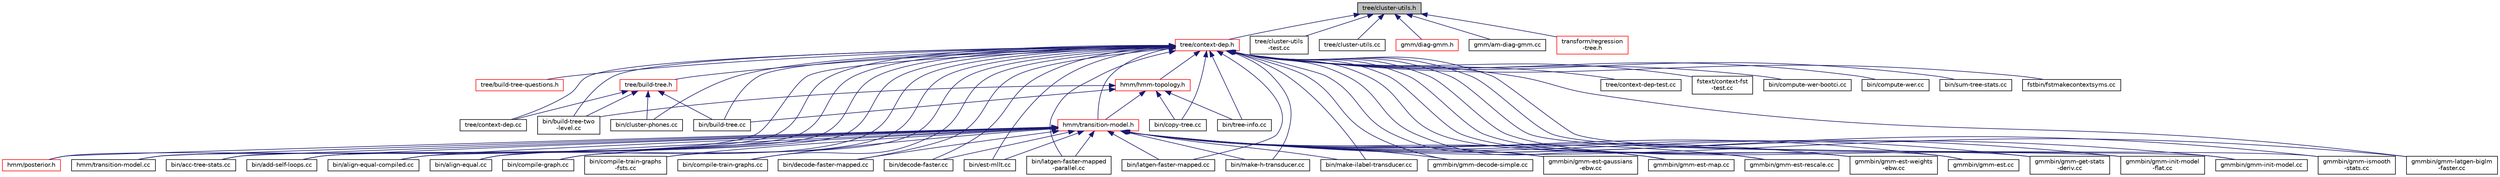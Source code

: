 digraph "tree/cluster-utils.h"
{
  edge [fontname="Helvetica",fontsize="10",labelfontname="Helvetica",labelfontsize="10"];
  node [fontname="Helvetica",fontsize="10",shape=record];
  Node44 [label="tree/cluster-utils.h",height=0.2,width=0.4,color="black", fillcolor="grey75", style="filled", fontcolor="black"];
  Node44 -> Node45 [dir="back",color="midnightblue",fontsize="10",style="solid",fontname="Helvetica"];
  Node45 [label="tree/context-dep.h",height=0.2,width=0.4,color="red", fillcolor="white", style="filled",URL="$context-dep_8h.html"];
  Node45 -> Node46 [dir="back",color="midnightblue",fontsize="10",style="solid",fontname="Helvetica"];
  Node46 [label="tree/build-tree-questions.h",height=0.2,width=0.4,color="red", fillcolor="white", style="filled",URL="$build-tree-questions_8h.html"];
  Node45 -> Node49 [dir="back",color="midnightblue",fontsize="10",style="solid",fontname="Helvetica"];
  Node49 [label="tree/build-tree.h",height=0.2,width=0.4,color="red", fillcolor="white", style="filled",URL="$build-tree_8h.html"];
  Node49 -> Node52 [dir="back",color="midnightblue",fontsize="10",style="solid",fontname="Helvetica"];
  Node52 [label="tree/context-dep.cc",height=0.2,width=0.4,color="black", fillcolor="white", style="filled",URL="$context-dep_8cc.html"];
  Node49 -> Node53 [dir="back",color="midnightblue",fontsize="10",style="solid",fontname="Helvetica"];
  Node53 [label="bin/build-tree-two\l-level.cc",height=0.2,width=0.4,color="black", fillcolor="white", style="filled",URL="$build-tree-two-level_8cc.html"];
  Node49 -> Node54 [dir="back",color="midnightblue",fontsize="10",style="solid",fontname="Helvetica"];
  Node54 [label="bin/build-tree.cc",height=0.2,width=0.4,color="black", fillcolor="white", style="filled",URL="$bin_2build-tree_8cc.html"];
  Node49 -> Node55 [dir="back",color="midnightblue",fontsize="10",style="solid",fontname="Helvetica"];
  Node55 [label="bin/cluster-phones.cc",height=0.2,width=0.4,color="black", fillcolor="white", style="filled",URL="$cluster-phones_8cc.html"];
  Node45 -> Node69 [dir="back",color="midnightblue",fontsize="10",style="solid",fontname="Helvetica"];
  Node69 [label="tree/context-dep-test.cc",height=0.2,width=0.4,color="black", fillcolor="white", style="filled",URL="$context-dep-test_8cc.html"];
  Node45 -> Node52 [dir="back",color="midnightblue",fontsize="10",style="solid",fontname="Helvetica"];
  Node45 -> Node70 [dir="back",color="midnightblue",fontsize="10",style="solid",fontname="Helvetica"];
  Node70 [label="hmm/transition-model.h",height=0.2,width=0.4,color="red", fillcolor="white", style="filled",URL="$transition-model_8h.html"];
  Node70 -> Node101 [dir="back",color="midnightblue",fontsize="10",style="solid",fontname="Helvetica"];
  Node101 [label="hmm/posterior.h",height=0.2,width=0.4,color="red", fillcolor="white", style="filled",URL="$posterior_8h.html"];
  Node70 -> Node386 [dir="back",color="midnightblue",fontsize="10",style="solid",fontname="Helvetica"];
  Node386 [label="hmm/transition-model.cc",height=0.2,width=0.4,color="black", fillcolor="white", style="filled",URL="$transition-model_8cc.html"];
  Node70 -> Node58 [dir="back",color="midnightblue",fontsize="10",style="solid",fontname="Helvetica"];
  Node58 [label="bin/acc-tree-stats.cc",height=0.2,width=0.4,color="black", fillcolor="white", style="filled",URL="$acc-tree-stats_8cc.html"];
  Node70 -> Node369 [dir="back",color="midnightblue",fontsize="10",style="solid",fontname="Helvetica"];
  Node369 [label="bin/add-self-loops.cc",height=0.2,width=0.4,color="black", fillcolor="white", style="filled",URL="$add-self-loops_8cc.html"];
  Node70 -> Node405 [dir="back",color="midnightblue",fontsize="10",style="solid",fontname="Helvetica"];
  Node405 [label="bin/align-equal-compiled.cc",height=0.2,width=0.4,color="black", fillcolor="white", style="filled",URL="$align-equal-compiled_8cc.html"];
  Node70 -> Node406 [dir="back",color="midnightblue",fontsize="10",style="solid",fontname="Helvetica"];
  Node406 [label="bin/align-equal.cc",height=0.2,width=0.4,color="black", fillcolor="white", style="filled",URL="$align-equal_8cc.html"];
  Node70 -> Node374 [dir="back",color="midnightblue",fontsize="10",style="solid",fontname="Helvetica"];
  Node374 [label="bin/compile-graph.cc",height=0.2,width=0.4,color="black", fillcolor="white", style="filled",URL="$compile-graph_8cc.html"];
  Node70 -> Node407 [dir="back",color="midnightblue",fontsize="10",style="solid",fontname="Helvetica"];
  Node407 [label="bin/compile-train-graphs\l-fsts.cc",height=0.2,width=0.4,color="black", fillcolor="white", style="filled",URL="$compile-train-graphs-fsts_8cc.html"];
  Node70 -> Node408 [dir="back",color="midnightblue",fontsize="10",style="solid",fontname="Helvetica"];
  Node408 [label="bin/compile-train-graphs.cc",height=0.2,width=0.4,color="black", fillcolor="white", style="filled",URL="$compile-train-graphs_8cc.html"];
  Node70 -> Node389 [dir="back",color="midnightblue",fontsize="10",style="solid",fontname="Helvetica"];
  Node389 [label="bin/decode-faster-mapped.cc",height=0.2,width=0.4,color="black", fillcolor="white", style="filled",URL="$decode-faster-mapped_8cc.html"];
  Node70 -> Node390 [dir="back",color="midnightblue",fontsize="10",style="solid",fontname="Helvetica"];
  Node390 [label="bin/decode-faster.cc",height=0.2,width=0.4,color="black", fillcolor="white", style="filled",URL="$decode-faster_8cc.html"];
  Node70 -> Node425 [dir="back",color="midnightblue",fontsize="10",style="solid",fontname="Helvetica"];
  Node425 [label="bin/est-mllt.cc",height=0.2,width=0.4,color="black", fillcolor="white", style="filled",URL="$est-mllt_8cc.html"];
  Node70 -> Node391 [dir="back",color="midnightblue",fontsize="10",style="solid",fontname="Helvetica"];
  Node391 [label="bin/latgen-faster-mapped\l-parallel.cc",height=0.2,width=0.4,color="black", fillcolor="white", style="filled",URL="$latgen-faster-mapped-parallel_8cc.html"];
  Node70 -> Node392 [dir="back",color="midnightblue",fontsize="10",style="solid",fontname="Helvetica"];
  Node392 [label="bin/latgen-faster-mapped.cc",height=0.2,width=0.4,color="black", fillcolor="white", style="filled",URL="$latgen-faster-mapped_8cc.html"];
  Node70 -> Node375 [dir="back",color="midnightblue",fontsize="10",style="solid",fontname="Helvetica"];
  Node375 [label="bin/make-h-transducer.cc",height=0.2,width=0.4,color="black", fillcolor="white", style="filled",URL="$make-h-transducer_8cc.html"];
  Node70 -> Node376 [dir="back",color="midnightblue",fontsize="10",style="solid",fontname="Helvetica"];
  Node376 [label="bin/make-ilabel-transducer.cc",height=0.2,width=0.4,color="black", fillcolor="white", style="filled",URL="$make-ilabel-transducer_8cc.html"];
  Node70 -> Node85 [dir="back",color="midnightblue",fontsize="10",style="solid",fontname="Helvetica"];
  Node85 [label="gmmbin/gmm-decode-simple.cc",height=0.2,width=0.4,color="black", fillcolor="white", style="filled",URL="$gmm-decode-simple_8cc.html"];
  Node70 -> Node433 [dir="back",color="midnightblue",fontsize="10",style="solid",fontname="Helvetica"];
  Node433 [label="gmmbin/gmm-est-gaussians\l-ebw.cc",height=0.2,width=0.4,color="black", fillcolor="white", style="filled",URL="$gmm-est-gaussians-ebw_8cc.html"];
  Node70 -> Node434 [dir="back",color="midnightblue",fontsize="10",style="solid",fontname="Helvetica"];
  Node434 [label="gmmbin/gmm-est-map.cc",height=0.2,width=0.4,color="black", fillcolor="white", style="filled",URL="$gmm-est-map_8cc.html"];
  Node70 -> Node436 [dir="back",color="midnightblue",fontsize="10",style="solid",fontname="Helvetica"];
  Node436 [label="gmmbin/gmm-est-rescale.cc",height=0.2,width=0.4,color="black", fillcolor="white", style="filled",URL="$gmm-est-rescale_8cc.html"];
  Node70 -> Node437 [dir="back",color="midnightblue",fontsize="10",style="solid",fontname="Helvetica"];
  Node437 [label="gmmbin/gmm-est-weights\l-ebw.cc",height=0.2,width=0.4,color="black", fillcolor="white", style="filled",URL="$gmm-est-weights-ebw_8cc.html"];
  Node70 -> Node438 [dir="back",color="midnightblue",fontsize="10",style="solid",fontname="Helvetica"];
  Node438 [label="gmmbin/gmm-est.cc",height=0.2,width=0.4,color="black", fillcolor="white", style="filled",URL="$gmm-est_8cc.html"];
  Node70 -> Node439 [dir="back",color="midnightblue",fontsize="10",style="solid",fontname="Helvetica"];
  Node439 [label="gmmbin/gmm-get-stats\l-deriv.cc",height=0.2,width=0.4,color="black", fillcolor="white", style="filled",URL="$gmm-get-stats-deriv_8cc.html"];
  Node70 -> Node60 [dir="back",color="midnightblue",fontsize="10",style="solid",fontname="Helvetica"];
  Node60 [label="gmmbin/gmm-init-model\l-flat.cc",height=0.2,width=0.4,color="black", fillcolor="white", style="filled",URL="$gmm-init-model-flat_8cc.html"];
  Node70 -> Node61 [dir="back",color="midnightblue",fontsize="10",style="solid",fontname="Helvetica"];
  Node61 [label="gmmbin/gmm-init-model.cc",height=0.2,width=0.4,color="black", fillcolor="white", style="filled",URL="$gmm-init-model_8cc.html"];
  Node70 -> Node446 [dir="back",color="midnightblue",fontsize="10",style="solid",fontname="Helvetica"];
  Node446 [label="gmmbin/gmm-ismooth\l-stats.cc",height=0.2,width=0.4,color="black", fillcolor="white", style="filled",URL="$gmm-ismooth-stats_8cc.html"];
  Node70 -> Node86 [dir="back",color="midnightblue",fontsize="10",style="solid",fontname="Helvetica"];
  Node86 [label="gmmbin/gmm-latgen-biglm\l-faster.cc",height=0.2,width=0.4,color="black", fillcolor="white", style="filled",URL="$gmm-latgen-biglm-faster_8cc.html"];
  Node45 -> Node513 [dir="back",color="midnightblue",fontsize="10",style="solid",fontname="Helvetica"];
  Node513 [label="hmm/hmm-topology.h",height=0.2,width=0.4,color="red", fillcolor="white", style="filled",URL="$hmm-topology_8h.html"];
  Node513 -> Node70 [dir="back",color="midnightblue",fontsize="10",style="solid",fontname="Helvetica"];
  Node513 -> Node53 [dir="back",color="midnightblue",fontsize="10",style="solid",fontname="Helvetica"];
  Node513 -> Node54 [dir="back",color="midnightblue",fontsize="10",style="solid",fontname="Helvetica"];
  Node513 -> Node515 [dir="back",color="midnightblue",fontsize="10",style="solid",fontname="Helvetica"];
  Node515 [label="bin/copy-tree.cc",height=0.2,width=0.4,color="black", fillcolor="white", style="filled",URL="$copy-tree_8cc.html"];
  Node513 -> Node516 [dir="back",color="midnightblue",fontsize="10",style="solid",fontname="Helvetica"];
  Node516 [label="bin/tree-info.cc",height=0.2,width=0.4,color="black", fillcolor="white", style="filled",URL="$tree-info_8cc.html"];
  Node45 -> Node101 [dir="back",color="midnightblue",fontsize="10",style="solid",fontname="Helvetica"];
  Node45 -> Node517 [dir="back",color="midnightblue",fontsize="10",style="solid",fontname="Helvetica"];
  Node517 [label="fstext/context-fst\l-test.cc",height=0.2,width=0.4,color="black", fillcolor="white", style="filled",URL="$context-fst-test_8cc.html"];
  Node45 -> Node386 [dir="back",color="midnightblue",fontsize="10",style="solid",fontname="Helvetica"];
  Node45 -> Node58 [dir="back",color="midnightblue",fontsize="10",style="solid",fontname="Helvetica"];
  Node45 -> Node369 [dir="back",color="midnightblue",fontsize="10",style="solid",fontname="Helvetica"];
  Node45 -> Node405 [dir="back",color="midnightblue",fontsize="10",style="solid",fontname="Helvetica"];
  Node45 -> Node406 [dir="back",color="midnightblue",fontsize="10",style="solid",fontname="Helvetica"];
  Node45 -> Node53 [dir="back",color="midnightblue",fontsize="10",style="solid",fontname="Helvetica"];
  Node45 -> Node54 [dir="back",color="midnightblue",fontsize="10",style="solid",fontname="Helvetica"];
  Node45 -> Node55 [dir="back",color="midnightblue",fontsize="10",style="solid",fontname="Helvetica"];
  Node45 -> Node374 [dir="back",color="midnightblue",fontsize="10",style="solid",fontname="Helvetica"];
  Node45 -> Node407 [dir="back",color="midnightblue",fontsize="10",style="solid",fontname="Helvetica"];
  Node45 -> Node408 [dir="back",color="midnightblue",fontsize="10",style="solid",fontname="Helvetica"];
  Node45 -> Node518 [dir="back",color="midnightblue",fontsize="10",style="solid",fontname="Helvetica"];
  Node518 [label="bin/compute-wer-bootci.cc",height=0.2,width=0.4,color="black", fillcolor="white", style="filled",URL="$compute-wer-bootci_8cc.html"];
  Node45 -> Node519 [dir="back",color="midnightblue",fontsize="10",style="solid",fontname="Helvetica"];
  Node519 [label="bin/compute-wer.cc",height=0.2,width=0.4,color="black", fillcolor="white", style="filled",URL="$compute-wer_8cc.html"];
  Node45 -> Node515 [dir="back",color="midnightblue",fontsize="10",style="solid",fontname="Helvetica"];
  Node45 -> Node389 [dir="back",color="midnightblue",fontsize="10",style="solid",fontname="Helvetica"];
  Node45 -> Node390 [dir="back",color="midnightblue",fontsize="10",style="solid",fontname="Helvetica"];
  Node45 -> Node425 [dir="back",color="midnightblue",fontsize="10",style="solid",fontname="Helvetica"];
  Node45 -> Node391 [dir="back",color="midnightblue",fontsize="10",style="solid",fontname="Helvetica"];
  Node45 -> Node392 [dir="back",color="midnightblue",fontsize="10",style="solid",fontname="Helvetica"];
  Node45 -> Node375 [dir="back",color="midnightblue",fontsize="10",style="solid",fontname="Helvetica"];
  Node45 -> Node376 [dir="back",color="midnightblue",fontsize="10",style="solid",fontname="Helvetica"];
  Node45 -> Node59 [dir="back",color="midnightblue",fontsize="10",style="solid",fontname="Helvetica"];
  Node59 [label="bin/sum-tree-stats.cc",height=0.2,width=0.4,color="black", fillcolor="white", style="filled",URL="$sum-tree-stats_8cc.html"];
  Node45 -> Node516 [dir="back",color="midnightblue",fontsize="10",style="solid",fontname="Helvetica"];
  Node45 -> Node520 [dir="back",color="midnightblue",fontsize="10",style="solid",fontname="Helvetica"];
  Node520 [label="fstbin/fstmakecontextsyms.cc",height=0.2,width=0.4,color="black", fillcolor="white", style="filled",URL="$fstmakecontextsyms_8cc.html"];
  Node45 -> Node85 [dir="back",color="midnightblue",fontsize="10",style="solid",fontname="Helvetica"];
  Node45 -> Node433 [dir="back",color="midnightblue",fontsize="10",style="solid",fontname="Helvetica"];
  Node45 -> Node434 [dir="back",color="midnightblue",fontsize="10",style="solid",fontname="Helvetica"];
  Node45 -> Node436 [dir="back",color="midnightblue",fontsize="10",style="solid",fontname="Helvetica"];
  Node45 -> Node437 [dir="back",color="midnightblue",fontsize="10",style="solid",fontname="Helvetica"];
  Node45 -> Node438 [dir="back",color="midnightblue",fontsize="10",style="solid",fontname="Helvetica"];
  Node45 -> Node439 [dir="back",color="midnightblue",fontsize="10",style="solid",fontname="Helvetica"];
  Node45 -> Node60 [dir="back",color="midnightblue",fontsize="10",style="solid",fontname="Helvetica"];
  Node45 -> Node61 [dir="back",color="midnightblue",fontsize="10",style="solid",fontname="Helvetica"];
  Node45 -> Node446 [dir="back",color="midnightblue",fontsize="10",style="solid",fontname="Helvetica"];
  Node45 -> Node86 [dir="back",color="midnightblue",fontsize="10",style="solid",fontname="Helvetica"];
  Node44 -> Node521 [dir="back",color="midnightblue",fontsize="10",style="solid",fontname="Helvetica"];
  Node521 [label="tree/cluster-utils\l-test.cc",height=0.2,width=0.4,color="black", fillcolor="white", style="filled",URL="$cluster-utils-test_8cc.html"];
  Node44 -> Node522 [dir="back",color="midnightblue",fontsize="10",style="solid",fontname="Helvetica"];
  Node522 [label="tree/cluster-utils.cc",height=0.2,width=0.4,color="black", fillcolor="white", style="filled",URL="$cluster-utils_8cc.html"];
  Node44 -> Node523 [dir="back",color="midnightblue",fontsize="10",style="solid",fontname="Helvetica"];
  Node523 [label="gmm/diag-gmm.h",height=0.2,width=0.4,color="red", fillcolor="white", style="filled",URL="$diag-gmm_8h.html"];
  Node44 -> Node535 [dir="back",color="midnightblue",fontsize="10",style="solid",fontname="Helvetica"];
  Node535 [label="gmm/am-diag-gmm.cc",height=0.2,width=0.4,color="black", fillcolor="white", style="filled",URL="$am-diag-gmm_8cc.html"];
  Node44 -> Node536 [dir="back",color="midnightblue",fontsize="10",style="solid",fontname="Helvetica"];
  Node536 [label="transform/regression\l-tree.h",height=0.2,width=0.4,color="red", fillcolor="white", style="filled",URL="$regression-tree_8h.html"];
}
